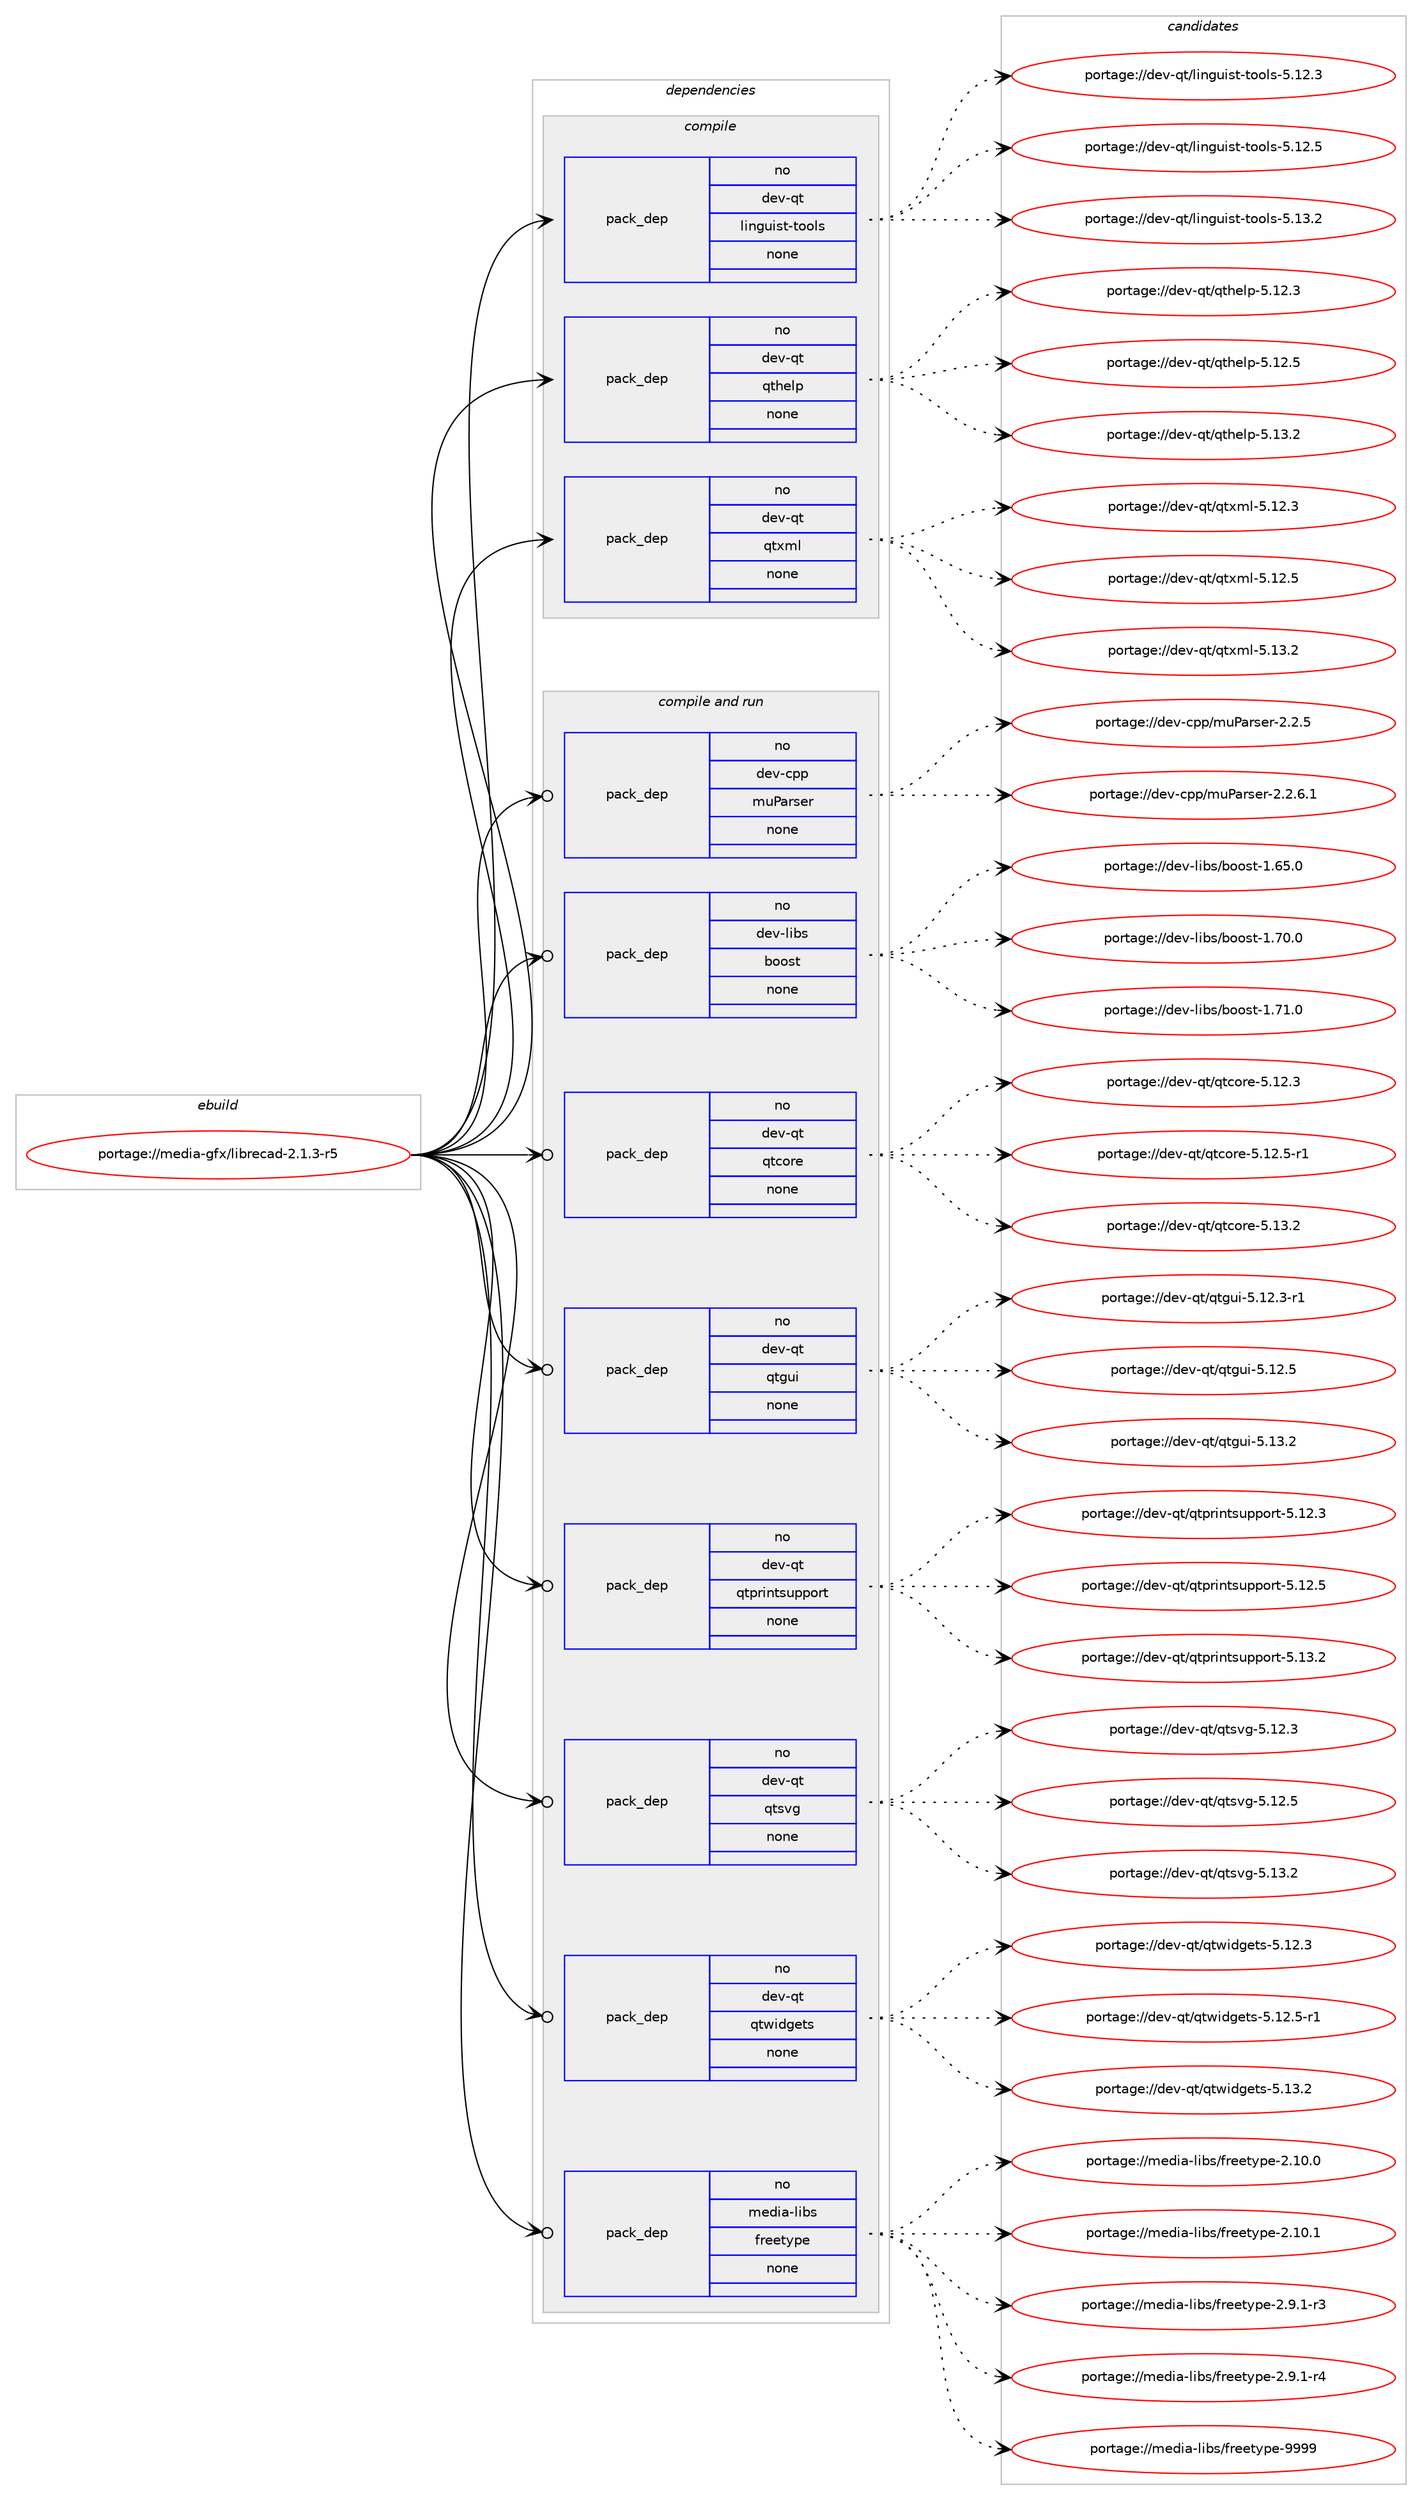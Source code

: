 digraph prolog {

# *************
# Graph options
# *************

newrank=true;
concentrate=true;
compound=true;
graph [rankdir=LR,fontname=Helvetica,fontsize=10,ranksep=1.5];#, ranksep=2.5, nodesep=0.2];
edge  [arrowhead=vee];
node  [fontname=Helvetica,fontsize=10];

# **********
# The ebuild
# **********

subgraph cluster_leftcol {
color=gray;
rank=same;
label=<<i>ebuild</i>>;
id [label="portage://media-gfx/librecad-2.1.3-r5", color=red, width=4, href="../media-gfx/librecad-2.1.3-r5.svg"];
}

# ****************
# The dependencies
# ****************

subgraph cluster_midcol {
color=gray;
label=<<i>dependencies</i>>;
subgraph cluster_compile {
fillcolor="#eeeeee";
style=filled;
label=<<i>compile</i>>;
subgraph pack231300 {
dependency315230 [label=<<TABLE BORDER="0" CELLBORDER="1" CELLSPACING="0" CELLPADDING="4" WIDTH="220"><TR><TD ROWSPAN="6" CELLPADDING="30">pack_dep</TD></TR><TR><TD WIDTH="110">no</TD></TR><TR><TD>dev-qt</TD></TR><TR><TD>linguist-tools</TD></TR><TR><TD>none</TD></TR><TR><TD></TD></TR></TABLE>>, shape=none, color=blue];
}
id:e -> dependency315230:w [weight=20,style="solid",arrowhead="vee"];
subgraph pack231301 {
dependency315231 [label=<<TABLE BORDER="0" CELLBORDER="1" CELLSPACING="0" CELLPADDING="4" WIDTH="220"><TR><TD ROWSPAN="6" CELLPADDING="30">pack_dep</TD></TR><TR><TD WIDTH="110">no</TD></TR><TR><TD>dev-qt</TD></TR><TR><TD>qthelp</TD></TR><TR><TD>none</TD></TR><TR><TD></TD></TR></TABLE>>, shape=none, color=blue];
}
id:e -> dependency315231:w [weight=20,style="solid",arrowhead="vee"];
subgraph pack231302 {
dependency315232 [label=<<TABLE BORDER="0" CELLBORDER="1" CELLSPACING="0" CELLPADDING="4" WIDTH="220"><TR><TD ROWSPAN="6" CELLPADDING="30">pack_dep</TD></TR><TR><TD WIDTH="110">no</TD></TR><TR><TD>dev-qt</TD></TR><TR><TD>qtxml</TD></TR><TR><TD>none</TD></TR><TR><TD></TD></TR></TABLE>>, shape=none, color=blue];
}
id:e -> dependency315232:w [weight=20,style="solid",arrowhead="vee"];
}
subgraph cluster_compileandrun {
fillcolor="#eeeeee";
style=filled;
label=<<i>compile and run</i>>;
subgraph pack231303 {
dependency315233 [label=<<TABLE BORDER="0" CELLBORDER="1" CELLSPACING="0" CELLPADDING="4" WIDTH="220"><TR><TD ROWSPAN="6" CELLPADDING="30">pack_dep</TD></TR><TR><TD WIDTH="110">no</TD></TR><TR><TD>dev-cpp</TD></TR><TR><TD>muParser</TD></TR><TR><TD>none</TD></TR><TR><TD></TD></TR></TABLE>>, shape=none, color=blue];
}
id:e -> dependency315233:w [weight=20,style="solid",arrowhead="odotvee"];
subgraph pack231304 {
dependency315234 [label=<<TABLE BORDER="0" CELLBORDER="1" CELLSPACING="0" CELLPADDING="4" WIDTH="220"><TR><TD ROWSPAN="6" CELLPADDING="30">pack_dep</TD></TR><TR><TD WIDTH="110">no</TD></TR><TR><TD>dev-libs</TD></TR><TR><TD>boost</TD></TR><TR><TD>none</TD></TR><TR><TD></TD></TR></TABLE>>, shape=none, color=blue];
}
id:e -> dependency315234:w [weight=20,style="solid",arrowhead="odotvee"];
subgraph pack231305 {
dependency315235 [label=<<TABLE BORDER="0" CELLBORDER="1" CELLSPACING="0" CELLPADDING="4" WIDTH="220"><TR><TD ROWSPAN="6" CELLPADDING="30">pack_dep</TD></TR><TR><TD WIDTH="110">no</TD></TR><TR><TD>dev-qt</TD></TR><TR><TD>qtcore</TD></TR><TR><TD>none</TD></TR><TR><TD></TD></TR></TABLE>>, shape=none, color=blue];
}
id:e -> dependency315235:w [weight=20,style="solid",arrowhead="odotvee"];
subgraph pack231306 {
dependency315236 [label=<<TABLE BORDER="0" CELLBORDER="1" CELLSPACING="0" CELLPADDING="4" WIDTH="220"><TR><TD ROWSPAN="6" CELLPADDING="30">pack_dep</TD></TR><TR><TD WIDTH="110">no</TD></TR><TR><TD>dev-qt</TD></TR><TR><TD>qtgui</TD></TR><TR><TD>none</TD></TR><TR><TD></TD></TR></TABLE>>, shape=none, color=blue];
}
id:e -> dependency315236:w [weight=20,style="solid",arrowhead="odotvee"];
subgraph pack231307 {
dependency315237 [label=<<TABLE BORDER="0" CELLBORDER="1" CELLSPACING="0" CELLPADDING="4" WIDTH="220"><TR><TD ROWSPAN="6" CELLPADDING="30">pack_dep</TD></TR><TR><TD WIDTH="110">no</TD></TR><TR><TD>dev-qt</TD></TR><TR><TD>qtprintsupport</TD></TR><TR><TD>none</TD></TR><TR><TD></TD></TR></TABLE>>, shape=none, color=blue];
}
id:e -> dependency315237:w [weight=20,style="solid",arrowhead="odotvee"];
subgraph pack231308 {
dependency315238 [label=<<TABLE BORDER="0" CELLBORDER="1" CELLSPACING="0" CELLPADDING="4" WIDTH="220"><TR><TD ROWSPAN="6" CELLPADDING="30">pack_dep</TD></TR><TR><TD WIDTH="110">no</TD></TR><TR><TD>dev-qt</TD></TR><TR><TD>qtsvg</TD></TR><TR><TD>none</TD></TR><TR><TD></TD></TR></TABLE>>, shape=none, color=blue];
}
id:e -> dependency315238:w [weight=20,style="solid",arrowhead="odotvee"];
subgraph pack231309 {
dependency315239 [label=<<TABLE BORDER="0" CELLBORDER="1" CELLSPACING="0" CELLPADDING="4" WIDTH="220"><TR><TD ROWSPAN="6" CELLPADDING="30">pack_dep</TD></TR><TR><TD WIDTH="110">no</TD></TR><TR><TD>dev-qt</TD></TR><TR><TD>qtwidgets</TD></TR><TR><TD>none</TD></TR><TR><TD></TD></TR></TABLE>>, shape=none, color=blue];
}
id:e -> dependency315239:w [weight=20,style="solid",arrowhead="odotvee"];
subgraph pack231310 {
dependency315240 [label=<<TABLE BORDER="0" CELLBORDER="1" CELLSPACING="0" CELLPADDING="4" WIDTH="220"><TR><TD ROWSPAN="6" CELLPADDING="30">pack_dep</TD></TR><TR><TD WIDTH="110">no</TD></TR><TR><TD>media-libs</TD></TR><TR><TD>freetype</TD></TR><TR><TD>none</TD></TR><TR><TD></TD></TR></TABLE>>, shape=none, color=blue];
}
id:e -> dependency315240:w [weight=20,style="solid",arrowhead="odotvee"];
}
subgraph cluster_run {
fillcolor="#eeeeee";
style=filled;
label=<<i>run</i>>;
}
}

# **************
# The candidates
# **************

subgraph cluster_choices {
rank=same;
color=gray;
label=<<i>candidates</i>>;

subgraph choice231300 {
color=black;
nodesep=1;
choiceportage10010111845113116471081051101031171051151164511611111110811545534649504651 [label="portage://dev-qt/linguist-tools-5.12.3", color=red, width=4,href="../dev-qt/linguist-tools-5.12.3.svg"];
choiceportage10010111845113116471081051101031171051151164511611111110811545534649504653 [label="portage://dev-qt/linguist-tools-5.12.5", color=red, width=4,href="../dev-qt/linguist-tools-5.12.5.svg"];
choiceportage10010111845113116471081051101031171051151164511611111110811545534649514650 [label="portage://dev-qt/linguist-tools-5.13.2", color=red, width=4,href="../dev-qt/linguist-tools-5.13.2.svg"];
dependency315230:e -> choiceportage10010111845113116471081051101031171051151164511611111110811545534649504651:w [style=dotted,weight="100"];
dependency315230:e -> choiceportage10010111845113116471081051101031171051151164511611111110811545534649504653:w [style=dotted,weight="100"];
dependency315230:e -> choiceportage10010111845113116471081051101031171051151164511611111110811545534649514650:w [style=dotted,weight="100"];
}
subgraph choice231301 {
color=black;
nodesep=1;
choiceportage100101118451131164711311610410110811245534649504651 [label="portage://dev-qt/qthelp-5.12.3", color=red, width=4,href="../dev-qt/qthelp-5.12.3.svg"];
choiceportage100101118451131164711311610410110811245534649504653 [label="portage://dev-qt/qthelp-5.12.5", color=red, width=4,href="../dev-qt/qthelp-5.12.5.svg"];
choiceportage100101118451131164711311610410110811245534649514650 [label="portage://dev-qt/qthelp-5.13.2", color=red, width=4,href="../dev-qt/qthelp-5.13.2.svg"];
dependency315231:e -> choiceportage100101118451131164711311610410110811245534649504651:w [style=dotted,weight="100"];
dependency315231:e -> choiceportage100101118451131164711311610410110811245534649504653:w [style=dotted,weight="100"];
dependency315231:e -> choiceportage100101118451131164711311610410110811245534649514650:w [style=dotted,weight="100"];
}
subgraph choice231302 {
color=black;
nodesep=1;
choiceportage100101118451131164711311612010910845534649504651 [label="portage://dev-qt/qtxml-5.12.3", color=red, width=4,href="../dev-qt/qtxml-5.12.3.svg"];
choiceportage100101118451131164711311612010910845534649504653 [label="portage://dev-qt/qtxml-5.12.5", color=red, width=4,href="../dev-qt/qtxml-5.12.5.svg"];
choiceportage100101118451131164711311612010910845534649514650 [label="portage://dev-qt/qtxml-5.13.2", color=red, width=4,href="../dev-qt/qtxml-5.13.2.svg"];
dependency315232:e -> choiceportage100101118451131164711311612010910845534649504651:w [style=dotted,weight="100"];
dependency315232:e -> choiceportage100101118451131164711311612010910845534649504653:w [style=dotted,weight="100"];
dependency315232:e -> choiceportage100101118451131164711311612010910845534649514650:w [style=dotted,weight="100"];
}
subgraph choice231303 {
color=black;
nodesep=1;
choiceportage1001011184599112112471091178097114115101114455046504653 [label="portage://dev-cpp/muParser-2.2.5", color=red, width=4,href="../dev-cpp/muParser-2.2.5.svg"];
choiceportage10010111845991121124710911780971141151011144550465046544649 [label="portage://dev-cpp/muParser-2.2.6.1", color=red, width=4,href="../dev-cpp/muParser-2.2.6.1.svg"];
dependency315233:e -> choiceportage1001011184599112112471091178097114115101114455046504653:w [style=dotted,weight="100"];
dependency315233:e -> choiceportage10010111845991121124710911780971141151011144550465046544649:w [style=dotted,weight="100"];
}
subgraph choice231304 {
color=black;
nodesep=1;
choiceportage1001011184510810598115479811111111511645494654534648 [label="portage://dev-libs/boost-1.65.0", color=red, width=4,href="../dev-libs/boost-1.65.0.svg"];
choiceportage1001011184510810598115479811111111511645494655484648 [label="portage://dev-libs/boost-1.70.0", color=red, width=4,href="../dev-libs/boost-1.70.0.svg"];
choiceportage1001011184510810598115479811111111511645494655494648 [label="portage://dev-libs/boost-1.71.0", color=red, width=4,href="../dev-libs/boost-1.71.0.svg"];
dependency315234:e -> choiceportage1001011184510810598115479811111111511645494654534648:w [style=dotted,weight="100"];
dependency315234:e -> choiceportage1001011184510810598115479811111111511645494655484648:w [style=dotted,weight="100"];
dependency315234:e -> choiceportage1001011184510810598115479811111111511645494655494648:w [style=dotted,weight="100"];
}
subgraph choice231305 {
color=black;
nodesep=1;
choiceportage10010111845113116471131169911111410145534649504651 [label="portage://dev-qt/qtcore-5.12.3", color=red, width=4,href="../dev-qt/qtcore-5.12.3.svg"];
choiceportage100101118451131164711311699111114101455346495046534511449 [label="portage://dev-qt/qtcore-5.12.5-r1", color=red, width=4,href="../dev-qt/qtcore-5.12.5-r1.svg"];
choiceportage10010111845113116471131169911111410145534649514650 [label="portage://dev-qt/qtcore-5.13.2", color=red, width=4,href="../dev-qt/qtcore-5.13.2.svg"];
dependency315235:e -> choiceportage10010111845113116471131169911111410145534649504651:w [style=dotted,weight="100"];
dependency315235:e -> choiceportage100101118451131164711311699111114101455346495046534511449:w [style=dotted,weight="100"];
dependency315235:e -> choiceportage10010111845113116471131169911111410145534649514650:w [style=dotted,weight="100"];
}
subgraph choice231306 {
color=black;
nodesep=1;
choiceportage1001011184511311647113116103117105455346495046514511449 [label="portage://dev-qt/qtgui-5.12.3-r1", color=red, width=4,href="../dev-qt/qtgui-5.12.3-r1.svg"];
choiceportage100101118451131164711311610311710545534649504653 [label="portage://dev-qt/qtgui-5.12.5", color=red, width=4,href="../dev-qt/qtgui-5.12.5.svg"];
choiceportage100101118451131164711311610311710545534649514650 [label="portage://dev-qt/qtgui-5.13.2", color=red, width=4,href="../dev-qt/qtgui-5.13.2.svg"];
dependency315236:e -> choiceportage1001011184511311647113116103117105455346495046514511449:w [style=dotted,weight="100"];
dependency315236:e -> choiceportage100101118451131164711311610311710545534649504653:w [style=dotted,weight="100"];
dependency315236:e -> choiceportage100101118451131164711311610311710545534649514650:w [style=dotted,weight="100"];
}
subgraph choice231307 {
color=black;
nodesep=1;
choiceportage100101118451131164711311611211410511011611511711211211111411645534649504651 [label="portage://dev-qt/qtprintsupport-5.12.3", color=red, width=4,href="../dev-qt/qtprintsupport-5.12.3.svg"];
choiceportage100101118451131164711311611211410511011611511711211211111411645534649504653 [label="portage://dev-qt/qtprintsupport-5.12.5", color=red, width=4,href="../dev-qt/qtprintsupport-5.12.5.svg"];
choiceportage100101118451131164711311611211410511011611511711211211111411645534649514650 [label="portage://dev-qt/qtprintsupport-5.13.2", color=red, width=4,href="../dev-qt/qtprintsupport-5.13.2.svg"];
dependency315237:e -> choiceportage100101118451131164711311611211410511011611511711211211111411645534649504651:w [style=dotted,weight="100"];
dependency315237:e -> choiceportage100101118451131164711311611211410511011611511711211211111411645534649504653:w [style=dotted,weight="100"];
dependency315237:e -> choiceportage100101118451131164711311611211410511011611511711211211111411645534649514650:w [style=dotted,weight="100"];
}
subgraph choice231308 {
color=black;
nodesep=1;
choiceportage100101118451131164711311611511810345534649504651 [label="portage://dev-qt/qtsvg-5.12.3", color=red, width=4,href="../dev-qt/qtsvg-5.12.3.svg"];
choiceportage100101118451131164711311611511810345534649504653 [label="portage://dev-qt/qtsvg-5.12.5", color=red, width=4,href="../dev-qt/qtsvg-5.12.5.svg"];
choiceportage100101118451131164711311611511810345534649514650 [label="portage://dev-qt/qtsvg-5.13.2", color=red, width=4,href="../dev-qt/qtsvg-5.13.2.svg"];
dependency315238:e -> choiceportage100101118451131164711311611511810345534649504651:w [style=dotted,weight="100"];
dependency315238:e -> choiceportage100101118451131164711311611511810345534649504653:w [style=dotted,weight="100"];
dependency315238:e -> choiceportage100101118451131164711311611511810345534649514650:w [style=dotted,weight="100"];
}
subgraph choice231309 {
color=black;
nodesep=1;
choiceportage100101118451131164711311611910510010310111611545534649504651 [label="portage://dev-qt/qtwidgets-5.12.3", color=red, width=4,href="../dev-qt/qtwidgets-5.12.3.svg"];
choiceportage1001011184511311647113116119105100103101116115455346495046534511449 [label="portage://dev-qt/qtwidgets-5.12.5-r1", color=red, width=4,href="../dev-qt/qtwidgets-5.12.5-r1.svg"];
choiceportage100101118451131164711311611910510010310111611545534649514650 [label="portage://dev-qt/qtwidgets-5.13.2", color=red, width=4,href="../dev-qt/qtwidgets-5.13.2.svg"];
dependency315239:e -> choiceportage100101118451131164711311611910510010310111611545534649504651:w [style=dotted,weight="100"];
dependency315239:e -> choiceportage1001011184511311647113116119105100103101116115455346495046534511449:w [style=dotted,weight="100"];
dependency315239:e -> choiceportage100101118451131164711311611910510010310111611545534649514650:w [style=dotted,weight="100"];
}
subgraph choice231310 {
color=black;
nodesep=1;
choiceportage1091011001059745108105981154710211410110111612111210145504649484648 [label="portage://media-libs/freetype-2.10.0", color=red, width=4,href="../media-libs/freetype-2.10.0.svg"];
choiceportage1091011001059745108105981154710211410110111612111210145504649484649 [label="portage://media-libs/freetype-2.10.1", color=red, width=4,href="../media-libs/freetype-2.10.1.svg"];
choiceportage109101100105974510810598115471021141011011161211121014550465746494511451 [label="portage://media-libs/freetype-2.9.1-r3", color=red, width=4,href="../media-libs/freetype-2.9.1-r3.svg"];
choiceportage109101100105974510810598115471021141011011161211121014550465746494511452 [label="portage://media-libs/freetype-2.9.1-r4", color=red, width=4,href="../media-libs/freetype-2.9.1-r4.svg"];
choiceportage109101100105974510810598115471021141011011161211121014557575757 [label="portage://media-libs/freetype-9999", color=red, width=4,href="../media-libs/freetype-9999.svg"];
dependency315240:e -> choiceportage1091011001059745108105981154710211410110111612111210145504649484648:w [style=dotted,weight="100"];
dependency315240:e -> choiceportage1091011001059745108105981154710211410110111612111210145504649484649:w [style=dotted,weight="100"];
dependency315240:e -> choiceportage109101100105974510810598115471021141011011161211121014550465746494511451:w [style=dotted,weight="100"];
dependency315240:e -> choiceportage109101100105974510810598115471021141011011161211121014550465746494511452:w [style=dotted,weight="100"];
dependency315240:e -> choiceportage109101100105974510810598115471021141011011161211121014557575757:w [style=dotted,weight="100"];
}
}

}
